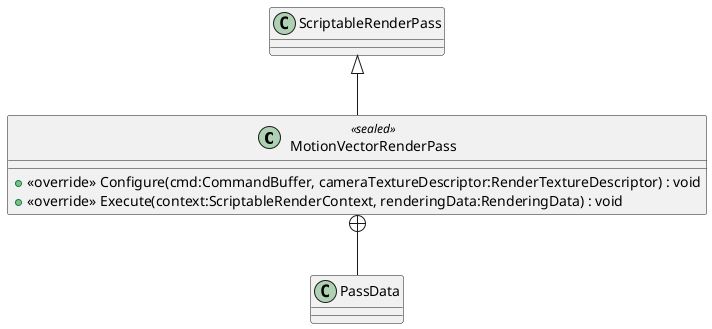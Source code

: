@startuml
class MotionVectorRenderPass <<sealed>> {
    + <<override>> Configure(cmd:CommandBuffer, cameraTextureDescriptor:RenderTextureDescriptor) : void
    + <<override>> Execute(context:ScriptableRenderContext, renderingData:RenderingData) : void
}
class PassData {
}
ScriptableRenderPass <|-- MotionVectorRenderPass
MotionVectorRenderPass +-- PassData
@enduml

